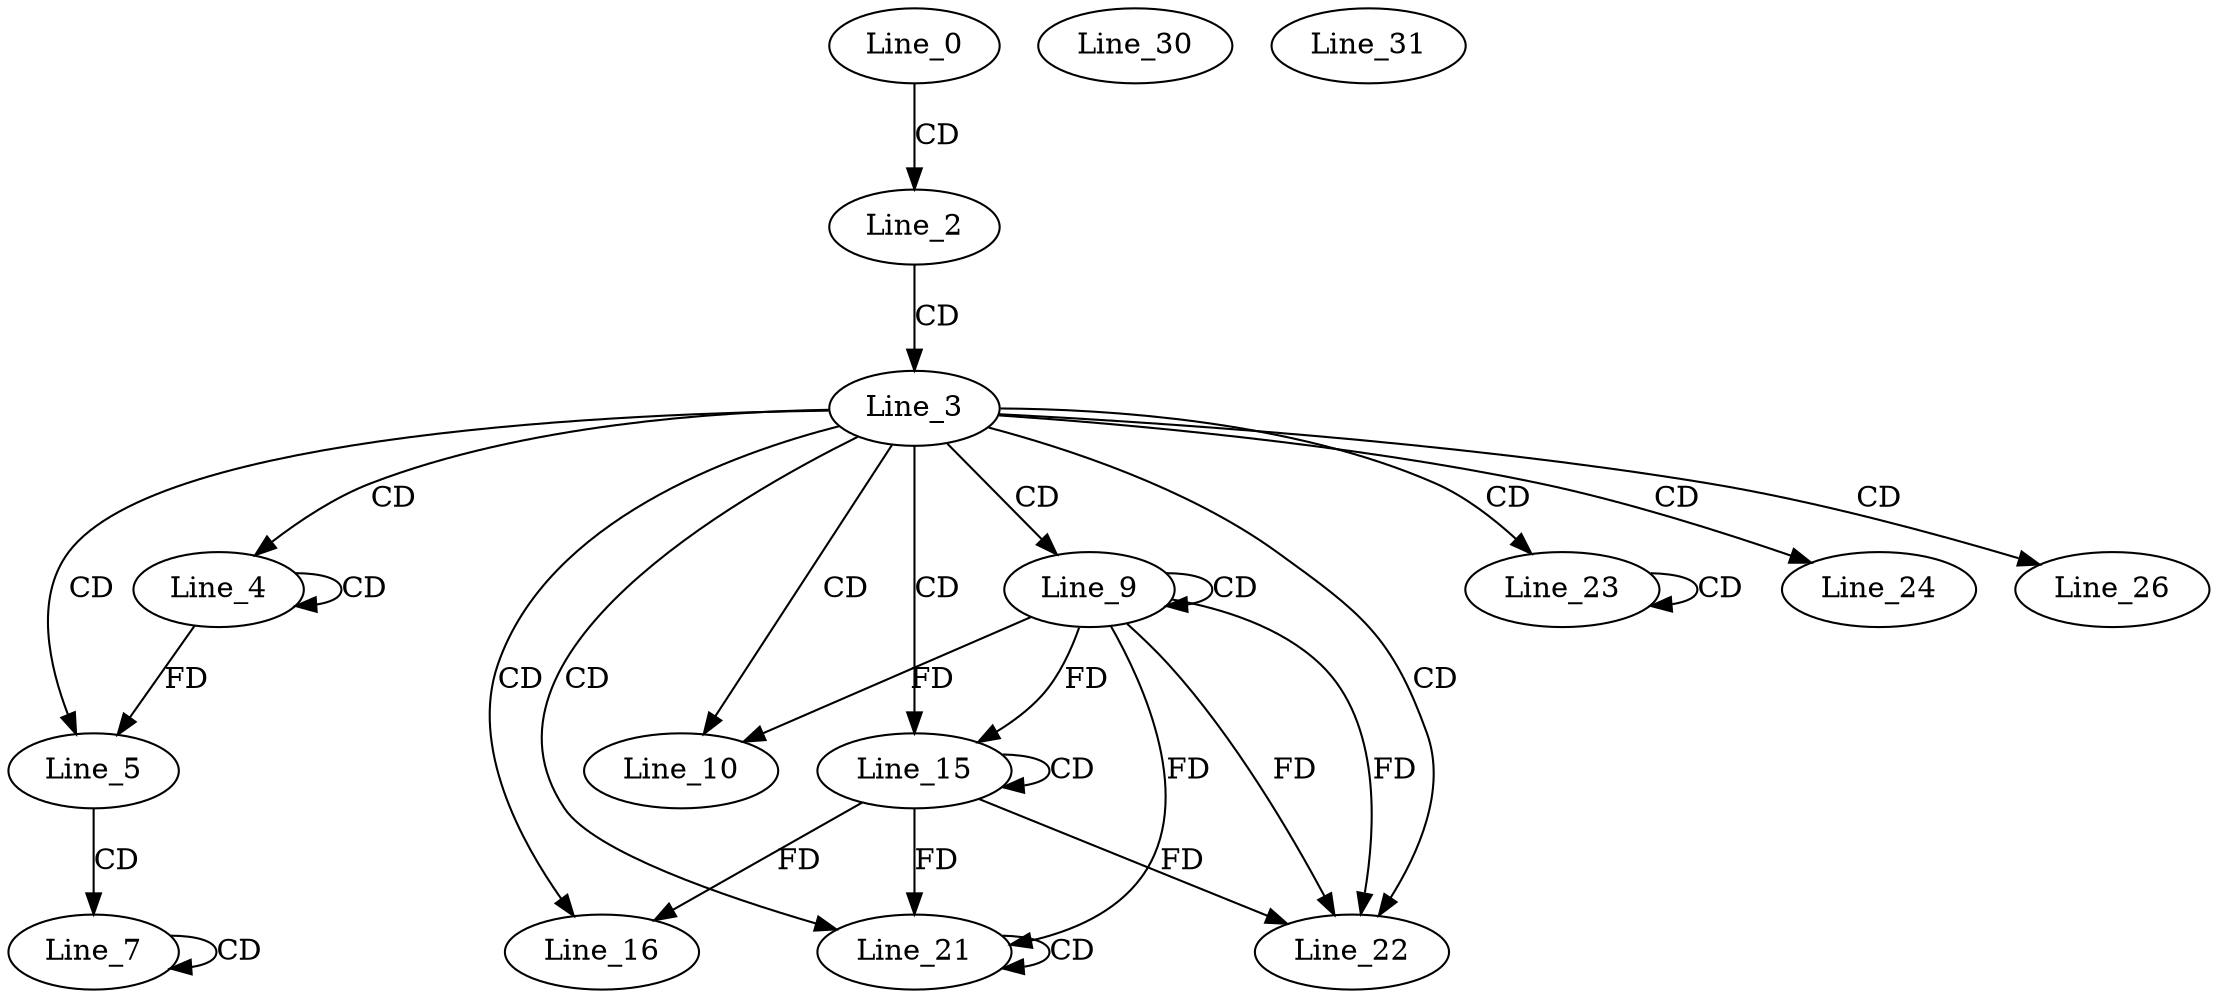 digraph G {
  Line_0;
  Line_2;
  Line_3;
  Line_4;
  Line_4;
  Line_5;
  Line_7;
  Line_7;
  Line_9;
  Line_9;
  Line_10;
  Line_15;
  Line_15;
  Line_16;
  Line_21;
  Line_21;
  Line_22;
  Line_22;
  Line_22;
  Line_23;
  Line_23;
  Line_24;
  Line_24;
  Line_26;
  Line_26;
  Line_30;
  Line_31;
  Line_31;
  Line_0 -> Line_2 [ label="CD" ];
  Line_2 -> Line_3 [ label="CD" ];
  Line_3 -> Line_4 [ label="CD" ];
  Line_4 -> Line_4 [ label="CD" ];
  Line_3 -> Line_5 [ label="CD" ];
  Line_4 -> Line_5 [ label="FD" ];
  Line_5 -> Line_7 [ label="CD" ];
  Line_7 -> Line_7 [ label="CD" ];
  Line_3 -> Line_9 [ label="CD" ];
  Line_9 -> Line_9 [ label="CD" ];
  Line_3 -> Line_10 [ label="CD" ];
  Line_9 -> Line_10 [ label="FD" ];
  Line_3 -> Line_15 [ label="CD" ];
  Line_15 -> Line_15 [ label="CD" ];
  Line_9 -> Line_15 [ label="FD" ];
  Line_3 -> Line_16 [ label="CD" ];
  Line_15 -> Line_16 [ label="FD" ];
  Line_3 -> Line_21 [ label="CD" ];
  Line_21 -> Line_21 [ label="CD" ];
  Line_9 -> Line_21 [ label="FD" ];
  Line_15 -> Line_21 [ label="FD" ];
  Line_3 -> Line_22 [ label="CD" ];
  Line_9 -> Line_22 [ label="FD" ];
  Line_9 -> Line_22 [ label="FD" ];
  Line_15 -> Line_22 [ label="FD" ];
  Line_3 -> Line_23 [ label="CD" ];
  Line_23 -> Line_23 [ label="CD" ];
  Line_3 -> Line_24 [ label="CD" ];
  Line_3 -> Line_26 [ label="CD" ];
}
